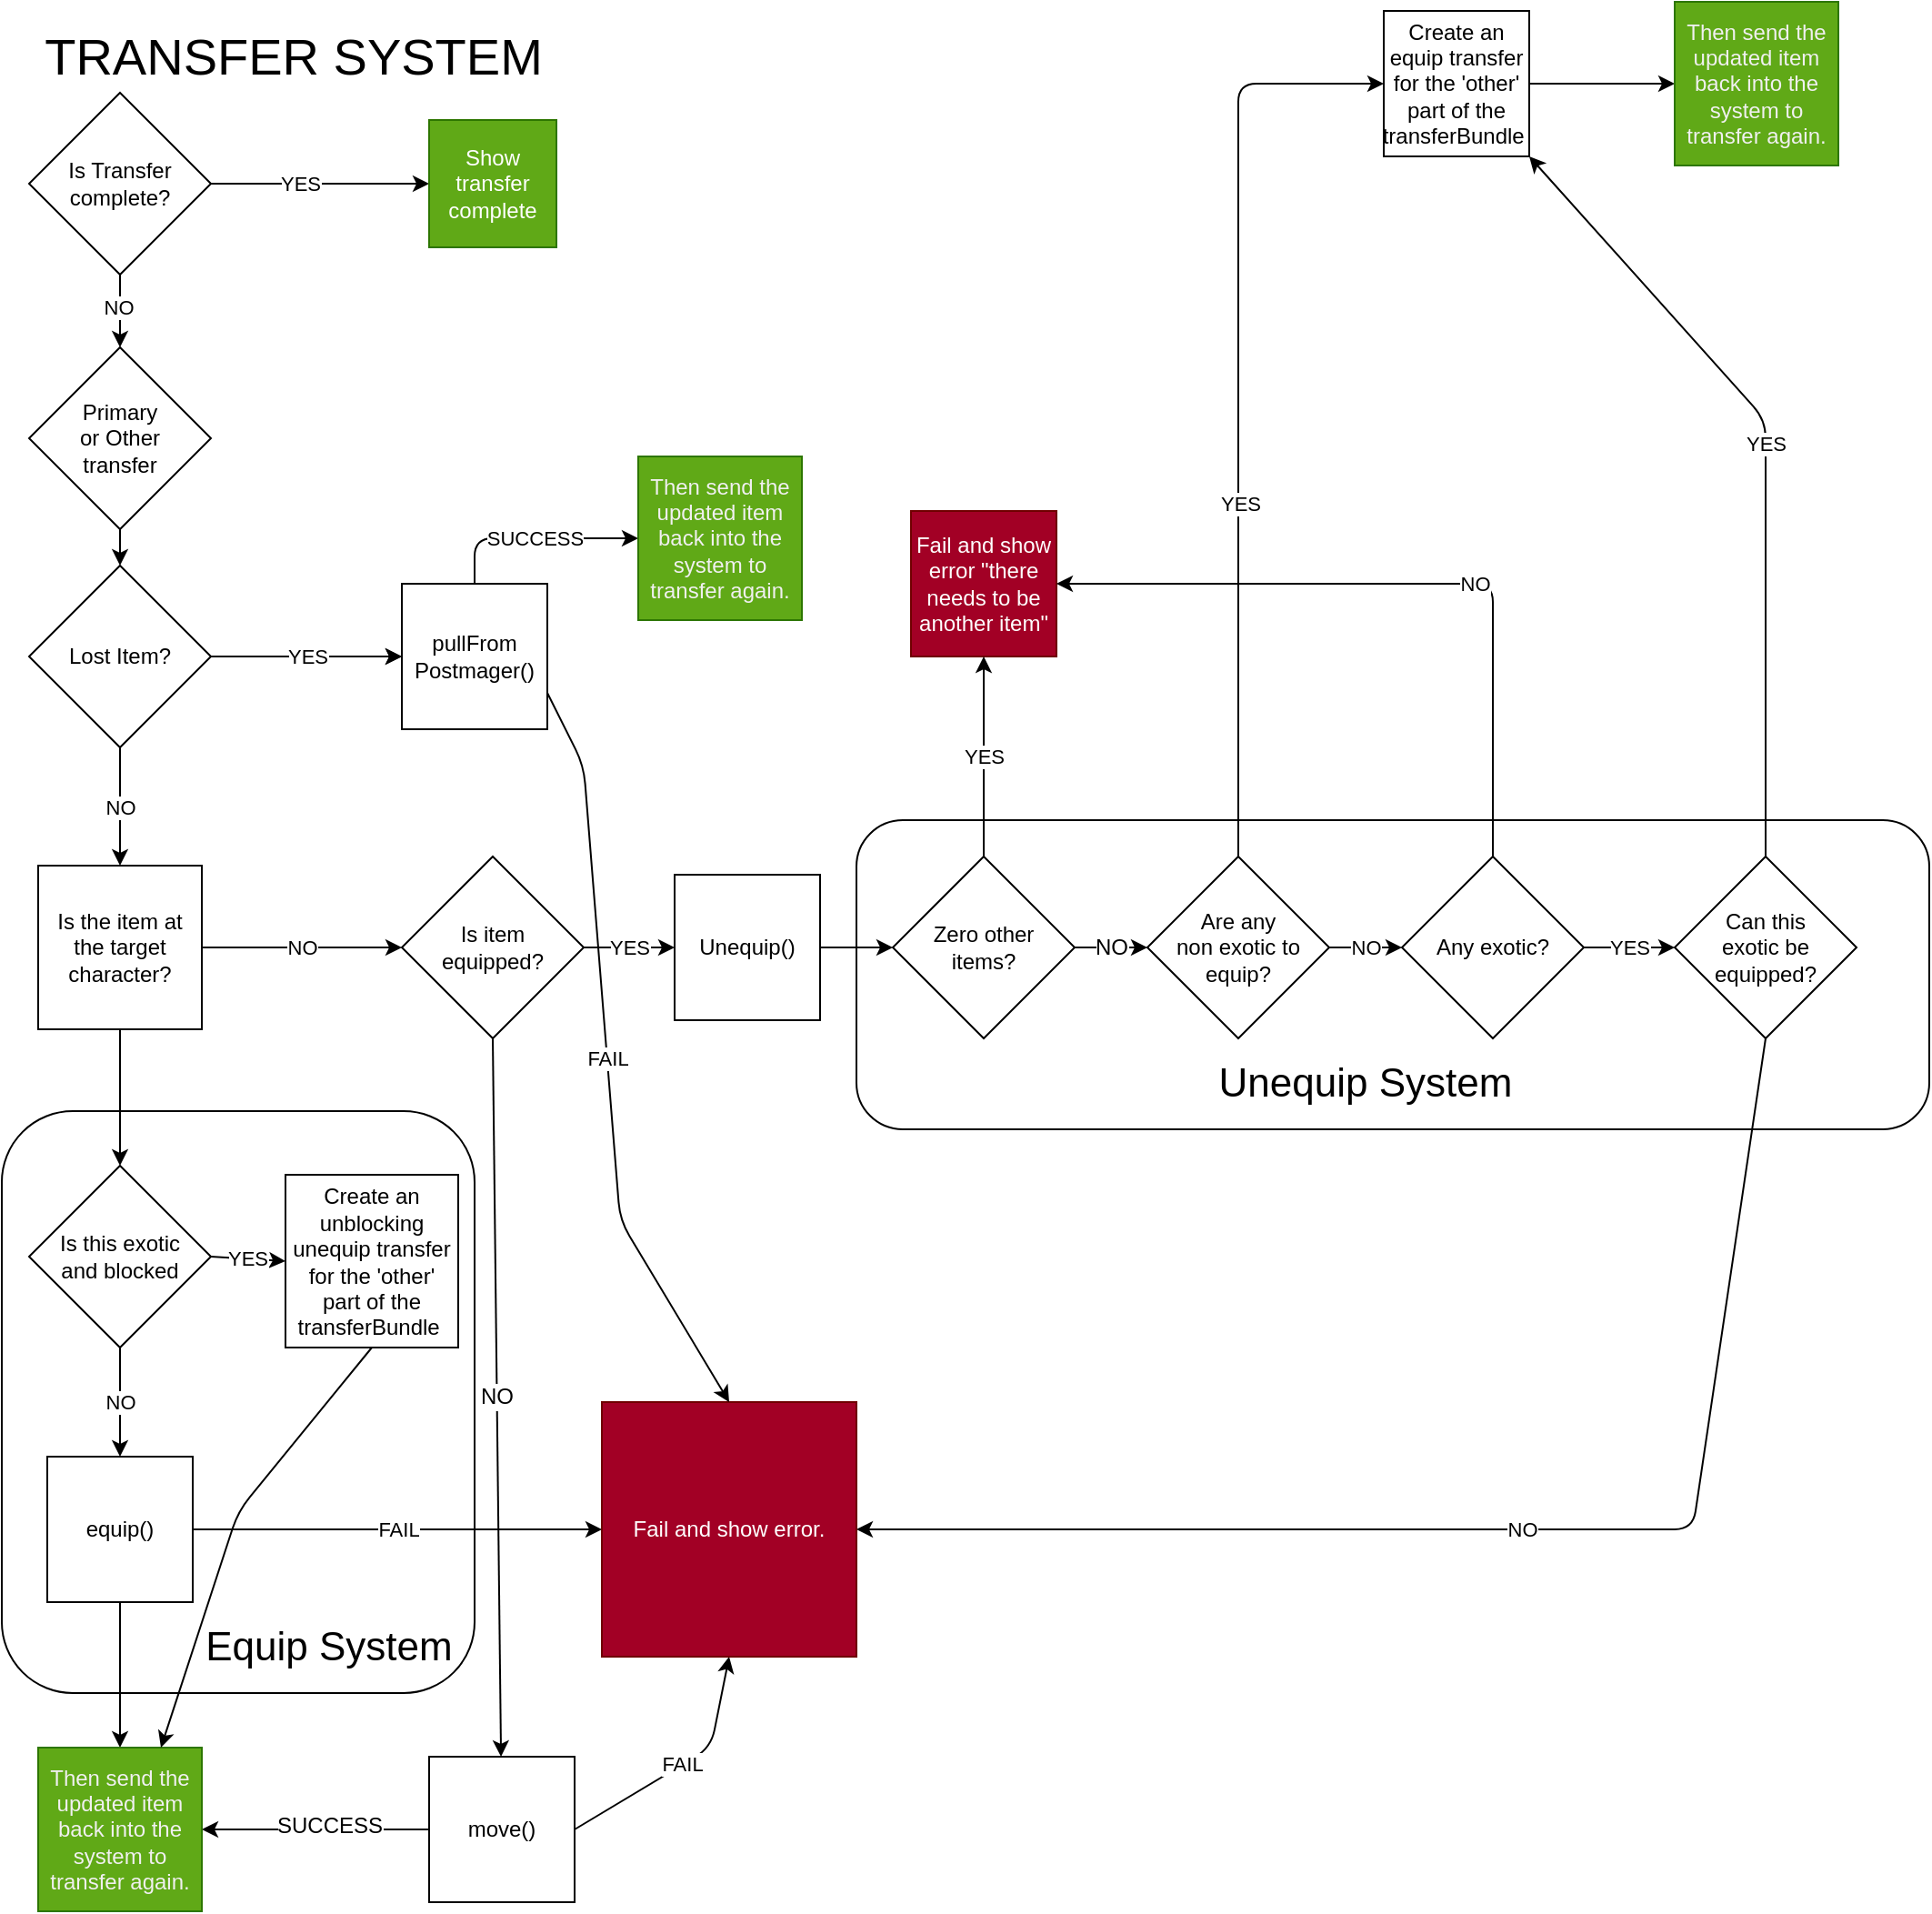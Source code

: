 <mxfile>
    <diagram id="TVojpHYMpzYpOVmNF_GP" name="Page-1">
        <mxGraphModel dx="1380" dy="759" grid="1" gridSize="10" guides="1" tooltips="1" connect="1" arrows="1" fold="1" page="1" pageScale="1" pageWidth="1654" pageHeight="2336" math="0" shadow="0">
            <root>
                <mxCell id="0"/>
                <mxCell id="1" parent="0"/>
                <mxCell id="107" value="" style="rounded=1;whiteSpace=wrap;html=1;" vertex="1" parent="1">
                    <mxGeometry x="50" y="650" width="260" height="320" as="geometry"/>
                </mxCell>
                <mxCell id="88" value="" style="rounded=1;whiteSpace=wrap;html=1;" parent="1" vertex="1">
                    <mxGeometry x="520" y="490" width="590" height="170" as="geometry"/>
                </mxCell>
                <mxCell id="5" style="edgeStyle=none;html=1;exitX=1;exitY=0.5;exitDx=0;exitDy=0;entryX=0;entryY=0.5;entryDx=0;entryDy=0;" parent="1" source="2" target="3" edge="1">
                    <mxGeometry relative="1" as="geometry">
                        <mxPoint x="285" y="300" as="targetPoint"/>
                    </mxGeometry>
                </mxCell>
                <mxCell id="8" value="YES" style="edgeLabel;html=1;align=center;verticalAlign=middle;resizable=0;points=[];" parent="5" vertex="1" connectable="0">
                    <mxGeometry x="-0.187" relative="1" as="geometry">
                        <mxPoint as="offset"/>
                    </mxGeometry>
                </mxCell>
                <mxCell id="85" style="edgeStyle=none;html=1;exitX=0.5;exitY=1;exitDx=0;exitDy=0;entryX=0.5;entryY=0;entryDx=0;entryDy=0;" parent="1" source="2" target="82" edge="1">
                    <mxGeometry relative="1" as="geometry"/>
                </mxCell>
                <mxCell id="86" value="NO" style="edgeLabel;html=1;align=center;verticalAlign=middle;resizable=0;points=[];" parent="85" vertex="1" connectable="0">
                    <mxGeometry x="-0.17" y="-1" relative="1" as="geometry">
                        <mxPoint y="1" as="offset"/>
                    </mxGeometry>
                </mxCell>
                <mxCell id="2" value="Is Transfer complete?" style="rhombus;whiteSpace=wrap;html=1;" parent="1" vertex="1">
                    <mxGeometry x="65" y="90" width="100" height="100" as="geometry"/>
                </mxCell>
                <mxCell id="3" value="Show transfer complete" style="whiteSpace=wrap;html=1;aspect=fixed;fillColor=#60a917;fontColor=#ffffff;strokeColor=#2D7600;" parent="1" vertex="1">
                    <mxGeometry x="285" y="105" width="70" height="70" as="geometry"/>
                </mxCell>
                <mxCell id="32" value="YES" style="edgeStyle=none;html=1;exitX=1;exitY=0.5;exitDx=0;exitDy=0;entryX=0;entryY=0.5;entryDx=0;entryDy=0;" parent="1" source="9" target="10" edge="1">
                    <mxGeometry relative="1" as="geometry"/>
                </mxCell>
                <mxCell id="64" value="NO" style="edgeStyle=none;html=1;exitX=0.5;exitY=1;exitDx=0;exitDy=0;fontSize=12;" parent="1" source="9" target="62" edge="1">
                    <mxGeometry relative="1" as="geometry">
                        <Array as="points"/>
                    </mxGeometry>
                </mxCell>
                <mxCell id="9" value="Is item &lt;br&gt;equipped?" style="rhombus;whiteSpace=wrap;html=1;" parent="1" vertex="1">
                    <mxGeometry x="270" y="510" width="100" height="100" as="geometry"/>
                </mxCell>
                <mxCell id="33" style="edgeStyle=none;html=1;exitX=1;exitY=0.5;exitDx=0;exitDy=0;entryX=0;entryY=0.5;entryDx=0;entryDy=0;" parent="1" source="10" target="14" edge="1">
                    <mxGeometry relative="1" as="geometry"/>
                </mxCell>
                <mxCell id="10" value="Unequip()" style="whiteSpace=wrap;html=1;aspect=fixed;" parent="1" vertex="1">
                    <mxGeometry x="420" y="520" width="80" height="80" as="geometry"/>
                </mxCell>
                <mxCell id="12" value="Fail and show error &quot;there needs to be another item&quot;" style="whiteSpace=wrap;html=1;aspect=fixed;fillColor=#a20025;fontColor=#ffffff;strokeColor=#6F0000;" parent="1" vertex="1">
                    <mxGeometry x="550" y="320" width="80" height="80" as="geometry"/>
                </mxCell>
                <mxCell id="15" value="YES" style="edgeStyle=none;html=1;exitX=0.5;exitY=0;exitDx=0;exitDy=0;entryX=0.5;entryY=1;entryDx=0;entryDy=0;" parent="1" source="14" target="12" edge="1">
                    <mxGeometry relative="1" as="geometry"/>
                </mxCell>
                <mxCell id="91" value="NO" style="edgeStyle=none;html=1;exitX=1;exitY=0.5;exitDx=0;exitDy=0;entryX=0;entryY=0.5;entryDx=0;entryDy=0;fontSize=12;" parent="1" source="14" target="16" edge="1">
                    <mxGeometry relative="1" as="geometry"/>
                </mxCell>
                <mxCell id="14" value="Zero other &lt;br&gt;items?" style="rhombus;whiteSpace=wrap;html=1;" parent="1" vertex="1">
                    <mxGeometry x="540" y="510" width="100" height="100" as="geometry"/>
                </mxCell>
                <mxCell id="23" style="edgeStyle=none;html=1;exitX=0.5;exitY=0;exitDx=0;exitDy=0;entryX=0;entryY=0.5;entryDx=0;entryDy=0;" parent="1" source="16" target="18" edge="1">
                    <mxGeometry relative="1" as="geometry">
                        <Array as="points">
                            <mxPoint x="730" y="85"/>
                        </Array>
                    </mxGeometry>
                </mxCell>
                <mxCell id="34" value="YES" style="edgeLabel;html=1;align=center;verticalAlign=middle;resizable=0;points=[];" parent="23" vertex="1" connectable="0">
                    <mxGeometry x="-0.225" y="-1" relative="1" as="geometry">
                        <mxPoint y="1" as="offset"/>
                    </mxGeometry>
                </mxCell>
                <mxCell id="43" value="NO" style="edgeStyle=none;html=1;exitX=1;exitY=0.5;exitDx=0;exitDy=0;entryX=0;entryY=0.5;entryDx=0;entryDy=0;" parent="1" source="16" target="35" edge="1">
                    <mxGeometry relative="1" as="geometry"/>
                </mxCell>
                <mxCell id="16" value="Are any &lt;br&gt;non exotic to &lt;br&gt;equip?" style="rhombus;whiteSpace=wrap;html=1;" parent="1" vertex="1">
                    <mxGeometry x="680" y="510" width="100" height="100" as="geometry"/>
                </mxCell>
                <mxCell id="87" style="edgeStyle=none;html=1;exitX=1;exitY=0.5;exitDx=0;exitDy=0;entryX=0;entryY=0.5;entryDx=0;entryDy=0;" parent="1" source="18" target="28" edge="1">
                    <mxGeometry relative="1" as="geometry"/>
                </mxCell>
                <mxCell id="18" value="Create an equip transfer for the 'other' part of the transferBundle&amp;nbsp;" style="whiteSpace=wrap;html=1;aspect=fixed;" parent="1" vertex="1">
                    <mxGeometry x="810" y="45" width="80" height="80" as="geometry"/>
                </mxCell>
                <mxCell id="28" value="&lt;span style=&quot;color: rgb(240, 240, 240);&quot;&gt;Then send the updated item back into the system to transfer again.&lt;br&gt;&lt;/span&gt;" style="whiteSpace=wrap;html=1;aspect=fixed;fillColor=#60a917;fontColor=#ffffff;strokeColor=#2D7600;" parent="1" vertex="1">
                    <mxGeometry x="970" y="40" width="90" height="90" as="geometry"/>
                </mxCell>
                <mxCell id="41" style="edgeStyle=none;html=1;exitX=0.5;exitY=0;exitDx=0;exitDy=0;entryX=1;entryY=0.5;entryDx=0;entryDy=0;" parent="1" source="35" target="12" edge="1">
                    <mxGeometry relative="1" as="geometry">
                        <Array as="points">
                            <mxPoint x="870" y="360"/>
                        </Array>
                    </mxGeometry>
                </mxCell>
                <mxCell id="42" value="NO" style="edgeLabel;html=1;align=center;verticalAlign=middle;resizable=0;points=[];" parent="41" vertex="1" connectable="0">
                    <mxGeometry x="-0.176" relative="1" as="geometry">
                        <mxPoint as="offset"/>
                    </mxGeometry>
                </mxCell>
                <mxCell id="47" value="YES" style="edgeStyle=none;html=1;exitX=1;exitY=0.5;exitDx=0;exitDy=0;entryX=0;entryY=0.5;entryDx=0;entryDy=0;" parent="1" source="35" target="45" edge="1">
                    <mxGeometry relative="1" as="geometry"/>
                </mxCell>
                <mxCell id="35" value="Any exotic?" style="rhombus;whiteSpace=wrap;html=1;" parent="1" vertex="1">
                    <mxGeometry x="820" y="510" width="100" height="100" as="geometry"/>
                </mxCell>
                <mxCell id="46" value="YES" style="edgeStyle=none;html=1;exitX=0.5;exitY=0;exitDx=0;exitDy=0;entryX=1;entryY=1;entryDx=0;entryDy=0;" parent="1" source="45" target="18" edge="1">
                    <mxGeometry x="0.045" relative="1" as="geometry">
                        <Array as="points">
                            <mxPoint x="1020" y="270"/>
                        </Array>
                        <mxPoint as="offset"/>
                    </mxGeometry>
                </mxCell>
                <mxCell id="106" value="NO" style="edgeStyle=none;html=1;exitX=0.5;exitY=1;exitDx=0;exitDy=0;entryX=1;entryY=0.5;entryDx=0;entryDy=0;" edge="1" parent="1" source="45" target="65">
                    <mxGeometry relative="1" as="geometry">
                        <Array as="points">
                            <mxPoint x="980" y="880"/>
                        </Array>
                    </mxGeometry>
                </mxCell>
                <mxCell id="45" value="Can this &lt;br&gt;exotic be equipped?" style="rhombus;whiteSpace=wrap;html=1;" parent="1" vertex="1">
                    <mxGeometry x="970" y="510" width="100" height="100" as="geometry"/>
                </mxCell>
                <mxCell id="54" value="NO" style="edgeStyle=none;html=1;exitX=1;exitY=0.5;exitDx=0;exitDy=0;entryX=0;entryY=0.5;entryDx=0;entryDy=0;" parent="1" source="53" target="9" edge="1">
                    <mxGeometry relative="1" as="geometry"/>
                </mxCell>
                <mxCell id="98" style="edgeStyle=none;html=1;exitX=0.5;exitY=1;exitDx=0;exitDy=0;entryX=0.5;entryY=0;entryDx=0;entryDy=0;" edge="1" parent="1" source="53" target="92">
                    <mxGeometry relative="1" as="geometry"/>
                </mxCell>
                <mxCell id="53" value="Is the item at the target character?" style="whiteSpace=wrap;html=1;aspect=fixed;" parent="1" vertex="1">
                    <mxGeometry x="70" y="515" width="90" height="90" as="geometry"/>
                </mxCell>
                <mxCell id="102" style="edgeStyle=none;html=1;exitX=0.5;exitY=1;exitDx=0;exitDy=0;entryX=0.5;entryY=0;entryDx=0;entryDy=0;" edge="1" parent="1" source="55" target="63">
                    <mxGeometry relative="1" as="geometry"/>
                </mxCell>
                <mxCell id="104" value="FAIL" style="edgeStyle=none;html=1;exitX=1;exitY=0.5;exitDx=0;exitDy=0;entryX=0;entryY=0.5;entryDx=0;entryDy=0;" edge="1" parent="1" source="55" target="65">
                    <mxGeometry relative="1" as="geometry"/>
                </mxCell>
                <mxCell id="55" value="equip()" style="whiteSpace=wrap;html=1;aspect=fixed;" parent="1" vertex="1">
                    <mxGeometry x="75" y="840" width="80" height="80" as="geometry"/>
                </mxCell>
                <mxCell id="61" value="TRANSFER SYSTEM" style="text;html=1;align=center;verticalAlign=middle;resizable=0;points=[];autosize=1;strokeColor=none;fillColor=none;fontSize=28;" parent="1" vertex="1">
                    <mxGeometry x="60" y="45" width="300" height="50" as="geometry"/>
                </mxCell>
                <mxCell id="67" style="edgeStyle=none;html=1;exitX=0;exitY=0.5;exitDx=0;exitDy=0;entryX=1;entryY=0.5;entryDx=0;entryDy=0;fontSize=12;" parent="1" source="62" target="63" edge="1">
                    <mxGeometry relative="1" as="geometry"/>
                </mxCell>
                <mxCell id="68" value="SUCCESS" style="edgeLabel;html=1;align=center;verticalAlign=middle;resizable=0;points=[];fontSize=12;" parent="67" vertex="1" connectable="0">
                    <mxGeometry x="-0.114" y="-2" relative="1" as="geometry">
                        <mxPoint as="offset"/>
                    </mxGeometry>
                </mxCell>
                <mxCell id="103" value="FAIL" style="edgeStyle=none;html=1;exitX=1;exitY=0.5;exitDx=0;exitDy=0;entryX=0.5;entryY=1;entryDx=0;entryDy=0;" edge="1" parent="1" source="62" target="65">
                    <mxGeometry relative="1" as="geometry">
                        <Array as="points">
                            <mxPoint x="440" y="1000"/>
                        </Array>
                    </mxGeometry>
                </mxCell>
                <mxCell id="62" value="move()" style="whiteSpace=wrap;html=1;aspect=fixed;" parent="1" vertex="1">
                    <mxGeometry x="285" y="1005" width="80" height="80" as="geometry"/>
                </mxCell>
                <mxCell id="63" value="&lt;span style=&quot;color: rgb(240, 240, 240);&quot;&gt;Then send the updated item back into the system to transfer again.&lt;br&gt;&lt;/span&gt;" style="whiteSpace=wrap;html=1;aspect=fixed;fillColor=#60a917;fontColor=#ffffff;strokeColor=#2D7600;" parent="1" vertex="1">
                    <mxGeometry x="70" y="1000" width="90" height="90" as="geometry"/>
                </mxCell>
                <mxCell id="65" value="Fail and show error." style="whiteSpace=wrap;html=1;aspect=fixed;fillColor=#a20025;fontColor=#ffffff;strokeColor=#6F0000;" parent="1" vertex="1">
                    <mxGeometry x="380" y="810" width="140" height="140" as="geometry"/>
                </mxCell>
                <mxCell id="77" style="edgeStyle=none;html=1;exitX=1;exitY=0.5;exitDx=0;exitDy=0;entryX=0;entryY=0.5;entryDx=0;entryDy=0;" parent="1" source="72" target="74" edge="1">
                    <mxGeometry relative="1" as="geometry"/>
                </mxCell>
                <mxCell id="78" value="YES" style="edgeStyle=none;html=1;" parent="1" source="72" target="74" edge="1">
                    <mxGeometry relative="1" as="geometry"/>
                </mxCell>
                <mxCell id="79" value="NO" style="edgeStyle=none;html=1;exitX=0.5;exitY=1;exitDx=0;exitDy=0;entryX=0.5;entryY=0;entryDx=0;entryDy=0;" parent="1" source="72" target="53" edge="1">
                    <mxGeometry relative="1" as="geometry"/>
                </mxCell>
                <mxCell id="72" value="Lost Item?" style="rhombus;whiteSpace=wrap;html=1;" parent="1" vertex="1">
                    <mxGeometry x="65" y="350" width="100" height="100" as="geometry"/>
                </mxCell>
                <mxCell id="76" value="SUCCESS" style="edgeStyle=none;html=1;exitX=0.5;exitY=0;exitDx=0;exitDy=0;entryX=0;entryY=0.5;entryDx=0;entryDy=0;" parent="1" source="74" target="75" edge="1">
                    <mxGeometry relative="1" as="geometry">
                        <Array as="points">
                            <mxPoint x="310" y="335"/>
                        </Array>
                    </mxGeometry>
                </mxCell>
                <mxCell id="81" value="FAIL" style="edgeStyle=none;html=1;exitX=1;exitY=0.75;exitDx=0;exitDy=0;entryX=0.5;entryY=0;entryDx=0;entryDy=0;" parent="1" source="74" target="65" edge="1">
                    <mxGeometry relative="1" as="geometry">
                        <Array as="points">
                            <mxPoint x="370" y="460"/>
                            <mxPoint x="390" y="710"/>
                        </Array>
                        <mxPoint x="405" y="450" as="targetPoint"/>
                    </mxGeometry>
                </mxCell>
                <mxCell id="74" value="pullFrom&lt;br&gt;Postmager()" style="whiteSpace=wrap;html=1;aspect=fixed;" parent="1" vertex="1">
                    <mxGeometry x="270" y="360" width="80" height="80" as="geometry"/>
                </mxCell>
                <mxCell id="75" value="&lt;span style=&quot;color: rgb(240, 240, 240);&quot;&gt;Then send the updated item back into the system to transfer again.&lt;br&gt;&lt;/span&gt;" style="whiteSpace=wrap;html=1;aspect=fixed;fillColor=#60a917;fontColor=#ffffff;strokeColor=#2D7600;" parent="1" vertex="1">
                    <mxGeometry x="400" y="290" width="90" height="90" as="geometry"/>
                </mxCell>
                <mxCell id="84" style="edgeStyle=none;html=1;exitX=0.5;exitY=1;exitDx=0;exitDy=0;entryX=0.5;entryY=0;entryDx=0;entryDy=0;" parent="1" source="82" target="72" edge="1">
                    <mxGeometry relative="1" as="geometry"/>
                </mxCell>
                <mxCell id="82" value="Primary &lt;br&gt;or Other &lt;br&gt;transfer" style="rhombus;whiteSpace=wrap;html=1;" parent="1" vertex="1">
                    <mxGeometry x="65" y="230" width="100" height="100" as="geometry"/>
                </mxCell>
                <mxCell id="89" value="Unequip System" style="text;html=1;strokeColor=none;fillColor=none;align=center;verticalAlign=middle;whiteSpace=wrap;rounded=0;fontSize=22;" parent="1" vertex="1">
                    <mxGeometry x="710" y="620" width="180" height="30" as="geometry"/>
                </mxCell>
                <mxCell id="97" value="NO" style="edgeStyle=none;html=1;exitX=0.5;exitY=1;exitDx=0;exitDy=0;entryX=0.5;entryY=0;entryDx=0;entryDy=0;" edge="1" parent="1" source="92" target="55">
                    <mxGeometry relative="1" as="geometry"/>
                </mxCell>
                <mxCell id="100" value="YES" style="edgeStyle=none;html=1;exitX=1;exitY=0.5;exitDx=0;exitDy=0;entryX=0;entryY=0.5;entryDx=0;entryDy=0;" edge="1" parent="1" source="92" target="99">
                    <mxGeometry relative="1" as="geometry"/>
                </mxCell>
                <mxCell id="92" value="Is this exotic &lt;br&gt;and blocked" style="rhombus;whiteSpace=wrap;html=1;" vertex="1" parent="1">
                    <mxGeometry x="65" y="680" width="100" height="100" as="geometry"/>
                </mxCell>
                <mxCell id="101" style="edgeStyle=none;html=1;exitX=0.5;exitY=1;exitDx=0;exitDy=0;entryX=0.75;entryY=0;entryDx=0;entryDy=0;" edge="1" parent="1" source="99" target="63">
                    <mxGeometry relative="1" as="geometry">
                        <Array as="points">
                            <mxPoint x="180" y="870"/>
                        </Array>
                    </mxGeometry>
                </mxCell>
                <mxCell id="99" value="Create an unblocking unequip transfer for the 'other' part of the transferBundle&amp;nbsp;" style="whiteSpace=wrap;html=1;aspect=fixed;" vertex="1" parent="1">
                    <mxGeometry x="206" y="685" width="95" height="95" as="geometry"/>
                </mxCell>
                <mxCell id="108" value="Equip System" style="text;html=1;strokeColor=none;fillColor=none;align=center;verticalAlign=middle;whiteSpace=wrap;rounded=0;fontSize=22;" vertex="1" parent="1">
                    <mxGeometry x="140" y="930" width="180" height="30" as="geometry"/>
                </mxCell>
            </root>
        </mxGraphModel>
    </diagram>
</mxfile>